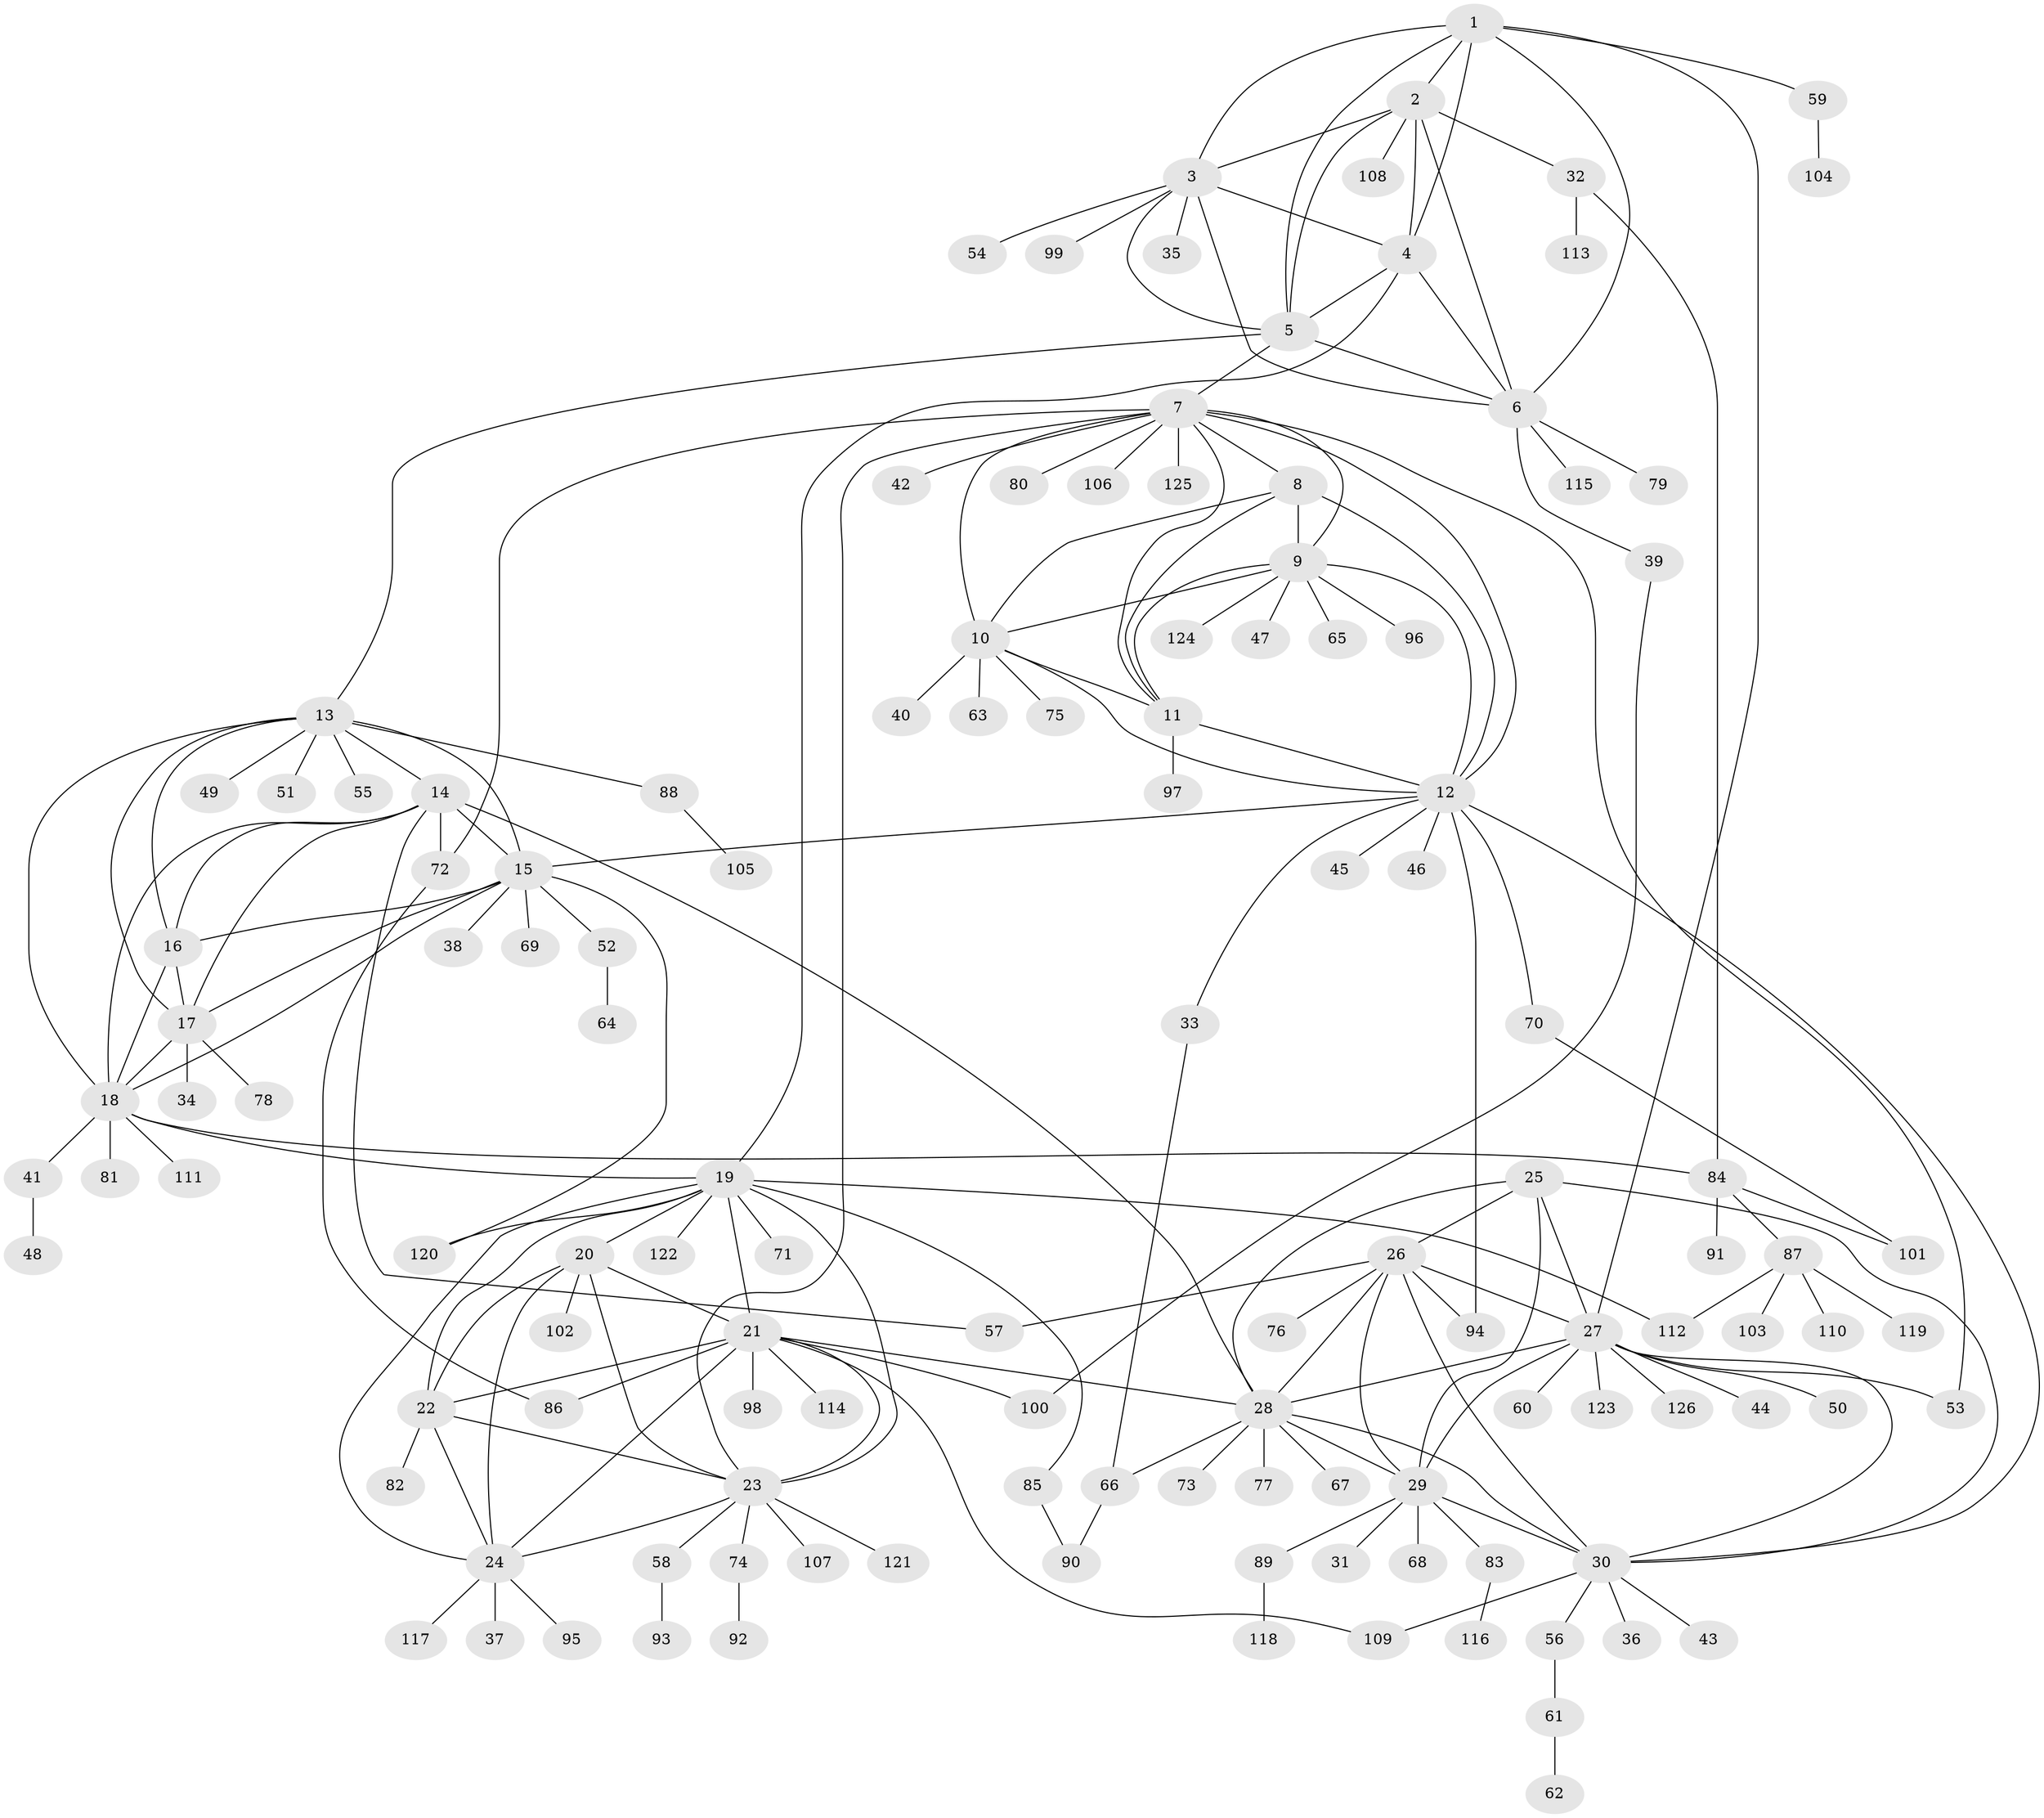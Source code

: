 // Generated by graph-tools (version 1.1) at 2025/16/03/09/25 04:16:00]
// undirected, 126 vertices, 194 edges
graph export_dot {
graph [start="1"]
  node [color=gray90,style=filled];
  1;
  2;
  3;
  4;
  5;
  6;
  7;
  8;
  9;
  10;
  11;
  12;
  13;
  14;
  15;
  16;
  17;
  18;
  19;
  20;
  21;
  22;
  23;
  24;
  25;
  26;
  27;
  28;
  29;
  30;
  31;
  32;
  33;
  34;
  35;
  36;
  37;
  38;
  39;
  40;
  41;
  42;
  43;
  44;
  45;
  46;
  47;
  48;
  49;
  50;
  51;
  52;
  53;
  54;
  55;
  56;
  57;
  58;
  59;
  60;
  61;
  62;
  63;
  64;
  65;
  66;
  67;
  68;
  69;
  70;
  71;
  72;
  73;
  74;
  75;
  76;
  77;
  78;
  79;
  80;
  81;
  82;
  83;
  84;
  85;
  86;
  87;
  88;
  89;
  90;
  91;
  92;
  93;
  94;
  95;
  96;
  97;
  98;
  99;
  100;
  101;
  102;
  103;
  104;
  105;
  106;
  107;
  108;
  109;
  110;
  111;
  112;
  113;
  114;
  115;
  116;
  117;
  118;
  119;
  120;
  121;
  122;
  123;
  124;
  125;
  126;
  1 -- 2;
  1 -- 3;
  1 -- 4;
  1 -- 5;
  1 -- 6;
  1 -- 27;
  1 -- 59;
  2 -- 3;
  2 -- 4;
  2 -- 5;
  2 -- 6;
  2 -- 32;
  2 -- 108;
  3 -- 4;
  3 -- 5;
  3 -- 6;
  3 -- 35;
  3 -- 54;
  3 -- 99;
  4 -- 5;
  4 -- 6;
  4 -- 19;
  5 -- 6;
  5 -- 7;
  5 -- 13;
  6 -- 39;
  6 -- 79;
  6 -- 115;
  7 -- 8;
  7 -- 9;
  7 -- 10;
  7 -- 11;
  7 -- 12;
  7 -- 23;
  7 -- 42;
  7 -- 53;
  7 -- 72;
  7 -- 80;
  7 -- 106;
  7 -- 125;
  8 -- 9;
  8 -- 10;
  8 -- 11;
  8 -- 12;
  9 -- 10;
  9 -- 11;
  9 -- 12;
  9 -- 47;
  9 -- 65;
  9 -- 96;
  9 -- 124;
  10 -- 11;
  10 -- 12;
  10 -- 40;
  10 -- 63;
  10 -- 75;
  11 -- 12;
  11 -- 97;
  12 -- 15;
  12 -- 30;
  12 -- 33;
  12 -- 45;
  12 -- 46;
  12 -- 70;
  12 -- 94;
  13 -- 14;
  13 -- 15;
  13 -- 16;
  13 -- 17;
  13 -- 18;
  13 -- 49;
  13 -- 51;
  13 -- 55;
  13 -- 88;
  14 -- 15;
  14 -- 16;
  14 -- 17;
  14 -- 18;
  14 -- 28;
  14 -- 57;
  14 -- 72;
  15 -- 16;
  15 -- 17;
  15 -- 18;
  15 -- 38;
  15 -- 52;
  15 -- 69;
  15 -- 120;
  16 -- 17;
  16 -- 18;
  17 -- 18;
  17 -- 34;
  17 -- 78;
  18 -- 19;
  18 -- 41;
  18 -- 81;
  18 -- 84;
  18 -- 111;
  19 -- 20;
  19 -- 21;
  19 -- 22;
  19 -- 23;
  19 -- 24;
  19 -- 71;
  19 -- 85;
  19 -- 112;
  19 -- 120;
  19 -- 122;
  20 -- 21;
  20 -- 22;
  20 -- 23;
  20 -- 24;
  20 -- 102;
  21 -- 22;
  21 -- 23;
  21 -- 24;
  21 -- 28;
  21 -- 86;
  21 -- 98;
  21 -- 100;
  21 -- 109;
  21 -- 114;
  22 -- 23;
  22 -- 24;
  22 -- 82;
  23 -- 24;
  23 -- 58;
  23 -- 74;
  23 -- 107;
  23 -- 121;
  24 -- 37;
  24 -- 95;
  24 -- 117;
  25 -- 26;
  25 -- 27;
  25 -- 28;
  25 -- 29;
  25 -- 30;
  26 -- 27;
  26 -- 28;
  26 -- 29;
  26 -- 30;
  26 -- 57;
  26 -- 76;
  26 -- 94;
  27 -- 28;
  27 -- 29;
  27 -- 30;
  27 -- 44;
  27 -- 50;
  27 -- 53;
  27 -- 60;
  27 -- 123;
  27 -- 126;
  28 -- 29;
  28 -- 30;
  28 -- 66;
  28 -- 67;
  28 -- 73;
  28 -- 77;
  29 -- 30;
  29 -- 31;
  29 -- 68;
  29 -- 83;
  29 -- 89;
  30 -- 36;
  30 -- 43;
  30 -- 56;
  30 -- 109;
  32 -- 84;
  32 -- 113;
  33 -- 66;
  39 -- 100;
  41 -- 48;
  52 -- 64;
  56 -- 61;
  58 -- 93;
  59 -- 104;
  61 -- 62;
  66 -- 90;
  70 -- 101;
  72 -- 86;
  74 -- 92;
  83 -- 116;
  84 -- 87;
  84 -- 91;
  84 -- 101;
  85 -- 90;
  87 -- 103;
  87 -- 110;
  87 -- 112;
  87 -- 119;
  88 -- 105;
  89 -- 118;
}
